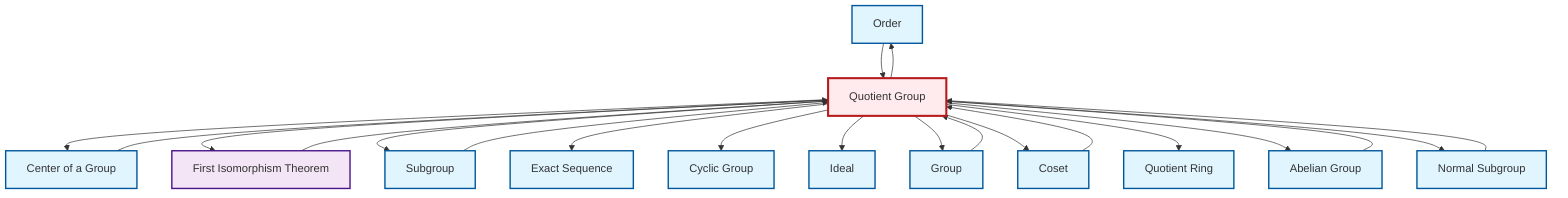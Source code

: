 graph TD
    classDef definition fill:#e1f5fe,stroke:#01579b,stroke-width:2px
    classDef theorem fill:#f3e5f5,stroke:#4a148c,stroke-width:2px
    classDef axiom fill:#fff3e0,stroke:#e65100,stroke-width:2px
    classDef example fill:#e8f5e9,stroke:#1b5e20,stroke-width:2px
    classDef current fill:#ffebee,stroke:#b71c1c,stroke-width:3px
    def-cyclic-group["Cyclic Group"]:::definition
    def-quotient-ring["Quotient Ring"]:::definition
    def-order["Order"]:::definition
    def-ideal["Ideal"]:::definition
    def-subgroup["Subgroup"]:::definition
    thm-first-isomorphism["First Isomorphism Theorem"]:::theorem
    def-coset["Coset"]:::definition
    def-normal-subgroup["Normal Subgroup"]:::definition
    def-exact-sequence["Exact Sequence"]:::definition
    def-group["Group"]:::definition
    def-quotient-group["Quotient Group"]:::definition
    def-abelian-group["Abelian Group"]:::definition
    def-center-of-group["Center of a Group"]:::definition
    def-quotient-group --> def-center-of-group
    def-subgroup --> def-quotient-group
    def-quotient-group --> thm-first-isomorphism
    def-center-of-group --> def-quotient-group
    def-quotient-group --> def-subgroup
    def-group --> def-quotient-group
    def-quotient-group --> def-exact-sequence
    def-quotient-group --> def-cyclic-group
    def-quotient-group --> def-ideal
    def-normal-subgroup --> def-quotient-group
    def-quotient-group --> def-group
    thm-first-isomorphism --> def-quotient-group
    def-quotient-group --> def-coset
    def-quotient-group --> def-quotient-ring
    def-order --> def-quotient-group
    def-coset --> def-quotient-group
    def-quotient-group --> def-abelian-group
    def-abelian-group --> def-quotient-group
    def-quotient-group --> def-normal-subgroup
    def-quotient-group --> def-order
    class def-quotient-group current